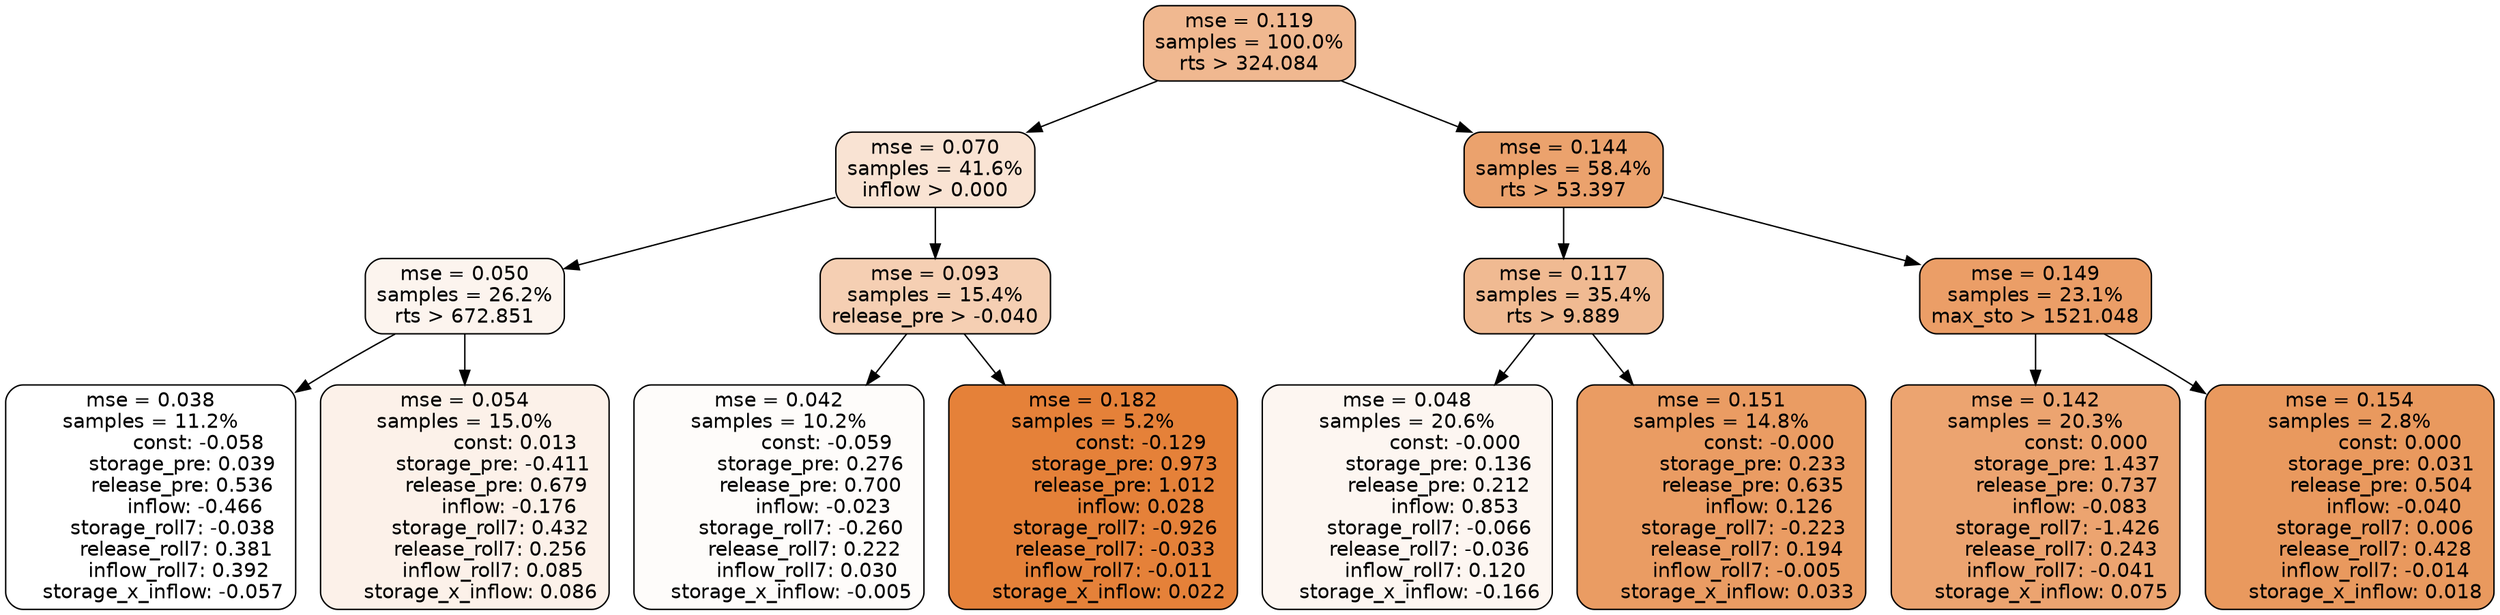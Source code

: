 digraph tree {
node [shape=rectangle, style="filled, rounded", color="black", fontname=helvetica] ;
edge [fontname=helvetica] ;
	"0" [label="mse = 0.119
samples = 100.0%
rts > 324.084", fillcolor="#f0b890"]
	"8" [label="mse = 0.070
samples = 41.6%
inflow > 0.000", fillcolor="#f9e3d3"]
	"1" [label="mse = 0.144
samples = 58.4%
rts > 53.397", fillcolor="#eba26d"]
	"9" [label="mse = 0.050
samples = 26.2%
rts > 672.851", fillcolor="#fcf4ee"]
	"12" [label="mse = 0.093
samples = 15.4%
release_pre > -0.040", fillcolor="#f5cfb3"]
	"2" [label="mse = 0.117
samples = 35.4%
rts > 9.889", fillcolor="#f0ba92"]
	"5" [label="mse = 0.149
samples = 23.1%
max_sto > 1521.048", fillcolor="#eb9e67"]
	"10" [label="mse = 0.038
samples = 11.2%
               const: -0.058
          storage_pre: 0.039
          release_pre: 0.536
              inflow: -0.466
       storage_roll7: -0.038
        release_roll7: 0.381
         inflow_roll7: 0.392
    storage_x_inflow: -0.057", fillcolor="#ffffff"]
	"11" [label="mse = 0.054
samples = 15.0%
                const: 0.013
         storage_pre: -0.411
          release_pre: 0.679
              inflow: -0.176
        storage_roll7: 0.432
        release_roll7: 0.256
         inflow_roll7: 0.085
     storage_x_inflow: 0.086", fillcolor="#fcf1e9"]
	"13" [label="mse = 0.042
samples = 10.2%
               const: -0.059
          storage_pre: 0.276
          release_pre: 0.700
              inflow: -0.023
       storage_roll7: -0.260
        release_roll7: 0.222
         inflow_roll7: 0.030
    storage_x_inflow: -0.005", fillcolor="#fefcfa"]
	"14" [label="mse = 0.182
samples = 5.2%
               const: -0.129
          storage_pre: 0.973
          release_pre: 1.012
               inflow: 0.028
       storage_roll7: -0.926
       release_roll7: -0.033
        inflow_roll7: -0.011
     storage_x_inflow: 0.022", fillcolor="#e58139"]
	"3" [label="mse = 0.048
samples = 20.6%
               const: -0.000
          storage_pre: 0.136
          release_pre: 0.212
               inflow: 0.853
       storage_roll7: -0.066
       release_roll7: -0.036
         inflow_roll7: 0.120
    storage_x_inflow: -0.166", fillcolor="#fdf6f1"]
	"4" [label="mse = 0.151
samples = 14.8%
               const: -0.000
          storage_pre: 0.233
          release_pre: 0.635
               inflow: 0.126
       storage_roll7: -0.223
        release_roll7: 0.194
        inflow_roll7: -0.005
     storage_x_inflow: 0.033", fillcolor="#ea9c63"]
	"6" [label="mse = 0.142
samples = 20.3%
                const: 0.000
          storage_pre: 1.437
          release_pre: 0.737
              inflow: -0.083
       storage_roll7: -1.426
        release_roll7: 0.243
        inflow_roll7: -0.041
     storage_x_inflow: 0.075", fillcolor="#eca470"]
	"7" [label="mse = 0.154
samples = 2.8%
                const: 0.000
          storage_pre: 0.031
          release_pre: 0.504
              inflow: -0.040
        storage_roll7: 0.006
        release_roll7: 0.428
        inflow_roll7: -0.014
     storage_x_inflow: 0.018", fillcolor="#e9995e"]

	"0" -> "1"
	"0" -> "8"
	"8" -> "9"
	"8" -> "12"
	"1" -> "2"
	"1" -> "5"
	"9" -> "10"
	"9" -> "11"
	"12" -> "13"
	"12" -> "14"
	"2" -> "3"
	"2" -> "4"
	"5" -> "6"
	"5" -> "7"
}